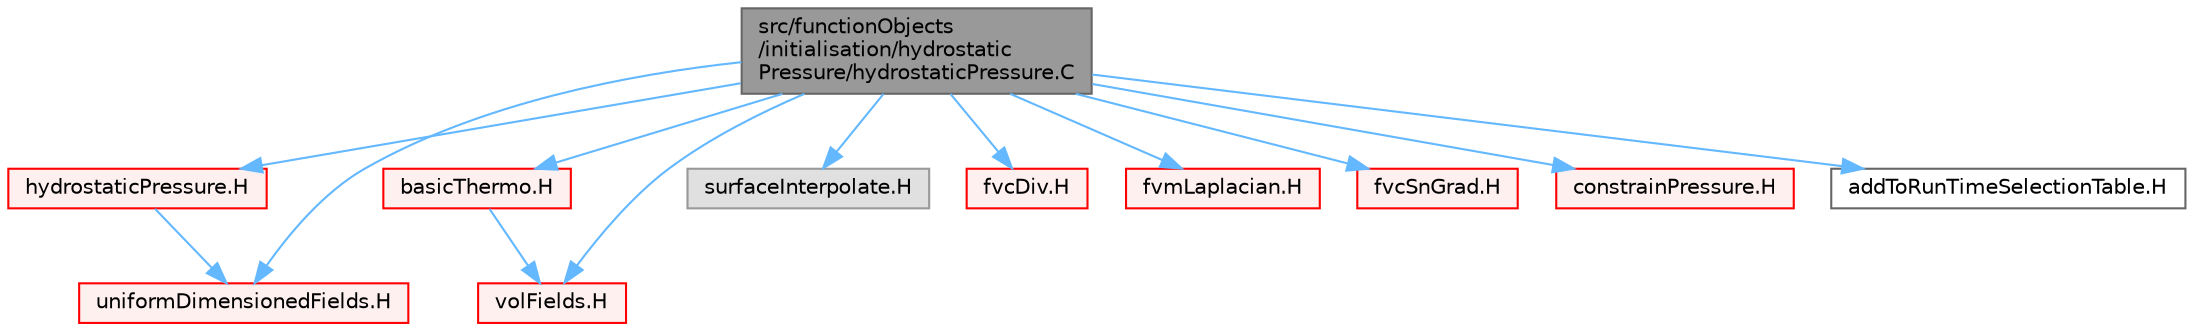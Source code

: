 digraph "src/functionObjects/initialisation/hydrostaticPressure/hydrostaticPressure.C"
{
 // LATEX_PDF_SIZE
  bgcolor="transparent";
  edge [fontname=Helvetica,fontsize=10,labelfontname=Helvetica,labelfontsize=10];
  node [fontname=Helvetica,fontsize=10,shape=box,height=0.2,width=0.4];
  Node1 [id="Node000001",label="src/functionObjects\l/initialisation/hydrostatic\lPressure/hydrostaticPressure.C",height=0.2,width=0.4,color="gray40", fillcolor="grey60", style="filled", fontcolor="black",tooltip=" "];
  Node1 -> Node2 [id="edge1_Node000001_Node000002",color="steelblue1",style="solid",tooltip=" "];
  Node2 [id="Node000002",label="hydrostaticPressure.H",height=0.2,width=0.4,color="red", fillcolor="#FFF0F0", style="filled",URL="$hydrostaticPressure_8H.html",tooltip=" "];
  Node2 -> Node253 [id="edge2_Node000002_Node000253",color="steelblue1",style="solid",tooltip=" "];
  Node253 [id="Node000253",label="uniformDimensionedFields.H",height=0.2,width=0.4,color="red", fillcolor="#FFF0F0", style="filled",URL="$uniformDimensionedFields_8H.html",tooltip="Various UniformDimensionedField types."];
  Node1 -> Node268 [id="edge3_Node000001_Node000268",color="steelblue1",style="solid",tooltip=" "];
  Node268 [id="Node000268",label="basicThermo.H",height=0.2,width=0.4,color="red", fillcolor="#FFF0F0", style="filled",URL="$basicThermo_8H.html",tooltip=" "];
  Node268 -> Node269 [id="edge4_Node000268_Node000269",color="steelblue1",style="solid",tooltip=" "];
  Node269 [id="Node000269",label="volFields.H",height=0.2,width=0.4,color="red", fillcolor="#FFF0F0", style="filled",URL="$volFields_8H.html",tooltip=" "];
  Node1 -> Node253 [id="edge5_Node000001_Node000253",color="steelblue1",style="solid",tooltip=" "];
  Node1 -> Node269 [id="edge6_Node000001_Node000269",color="steelblue1",style="solid",tooltip=" "];
  Node1 -> Node415 [id="edge7_Node000001_Node000415",color="steelblue1",style="solid",tooltip=" "];
  Node415 [id="Node000415",label="surfaceInterpolate.H",height=0.2,width=0.4,color="grey60", fillcolor="#E0E0E0", style="filled",tooltip=" "];
  Node1 -> Node416 [id="edge8_Node000001_Node000416",color="steelblue1",style="solid",tooltip=" "];
  Node416 [id="Node000416",label="fvcDiv.H",height=0.2,width=0.4,color="red", fillcolor="#FFF0F0", style="filled",URL="$fvcDiv_8H.html",tooltip="Calculate the divergence of the given field."];
  Node1 -> Node417 [id="edge9_Node000001_Node000417",color="steelblue1",style="solid",tooltip=" "];
  Node417 [id="Node000417",label="fvmLaplacian.H",height=0.2,width=0.4,color="red", fillcolor="#FFF0F0", style="filled",URL="$fvmLaplacian_8H.html",tooltip="Calculate the matrix for the laplacian of the field."];
  Node1 -> Node433 [id="edge10_Node000001_Node000433",color="steelblue1",style="solid",tooltip=" "];
  Node433 [id="Node000433",label="fvcSnGrad.H",height=0.2,width=0.4,color="red", fillcolor="#FFF0F0", style="filled",URL="$fvcSnGrad_8H.html",tooltip="Calculate the snGrad of the given volField."];
  Node1 -> Node434 [id="edge11_Node000001_Node000434",color="steelblue1",style="solid",tooltip=" "];
  Node434 [id="Node000434",label="constrainPressure.H",height=0.2,width=0.4,color="red", fillcolor="#FFF0F0", style="filled",URL="$constrainPressure_8H.html",tooltip=" "];
  Node1 -> Node444 [id="edge12_Node000001_Node000444",color="steelblue1",style="solid",tooltip=" "];
  Node444 [id="Node000444",label="addToRunTimeSelectionTable.H",height=0.2,width=0.4,color="grey40", fillcolor="white", style="filled",URL="$addToRunTimeSelectionTable_8H.html",tooltip="Macros for easy insertion into run-time selection tables."];
}
